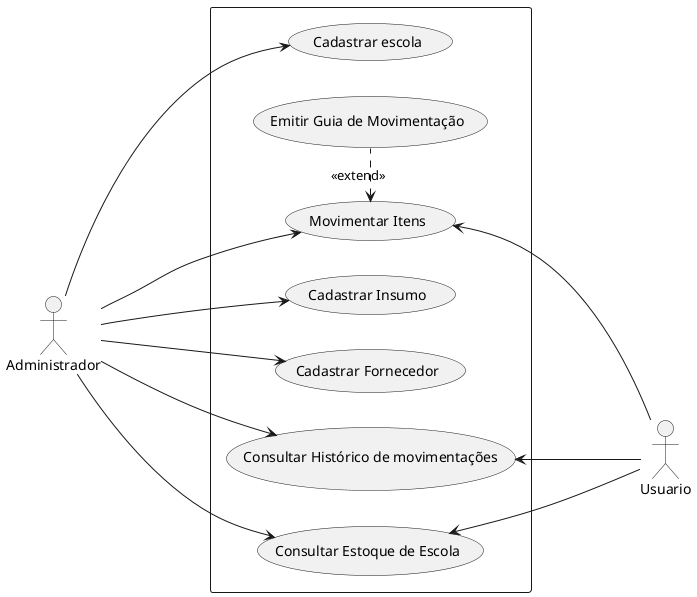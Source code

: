 @startuml Diagrama de Casos de Uso
'https://plantuml.com/use-case-diagram

left to right direction

rectangle {

    (Cadastrar escola) as (UC01)
    (Cadastrar Insumo) as (UC02)
    (Cadastrar Fornecedor) as (UC03)
    (Consultar Histórico de movimentações) as (UC04)
    (Movimentar Itens) as (UC05)
    (Emitir Guia de Movimentação) as (UC07)
    (Consultar Estoque de Escola) as (UC08)
}

Administrador -> (UC01)
Administrador --> (UC02)
Administrador --> (UC03)
Administrador ---> (UC04)
Administrador ---> (UC05)
Administrador --> (UC08)

(UC04) <--- Usuario
(UC05) <--- Usuario 
(UC08) <--- Usuario

(UC05) <. (UC07) : <<extend>>

' (UC06) .. (UC07) : <<extend>>
@enduml